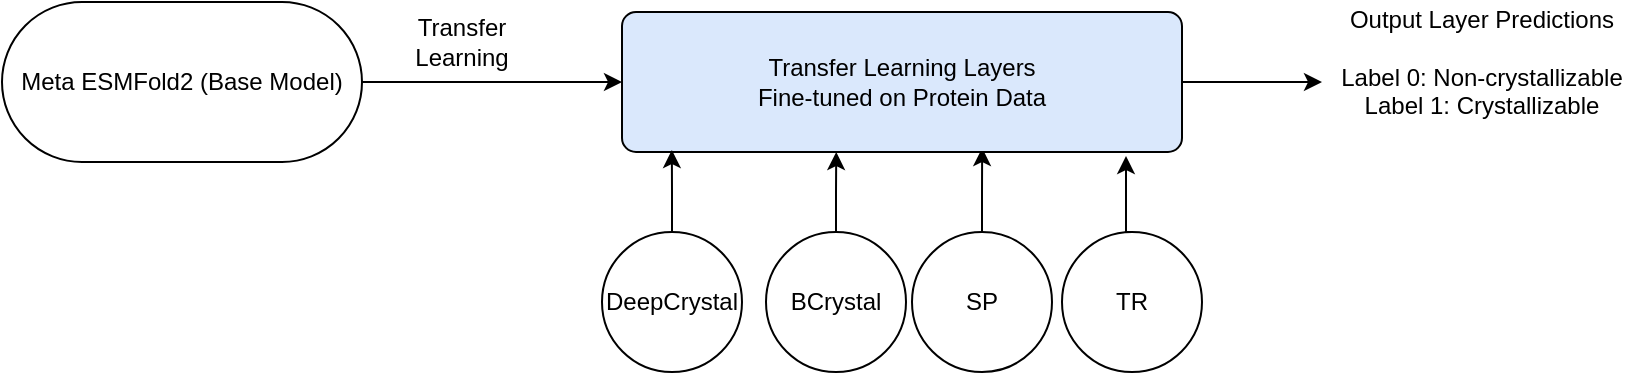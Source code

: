 <mxfile version="24.2.7" type="github">
  <diagram name="Page-1" id="rYPoHD8K6RKQqNjlHeFC">
    <mxGraphModel dx="954" dy="492" grid="1" gridSize="10" guides="1" tooltips="1" connect="1" arrows="1" fold="1" page="1" pageScale="1" pageWidth="823" pageHeight="365" math="0" shadow="0">
      <root>
        <mxCell id="0" />
        <mxCell id="1" parent="0" />
        <mxCell id="ocV6jF5MNBLFsmdlu40--25" style="edgeStyle=orthogonalEdgeStyle;rounded=0;orthogonalLoop=1;jettySize=auto;html=1;exitX=1;exitY=0.5;exitDx=0;exitDy=0;entryX=0;entryY=0.5;entryDx=0;entryDy=0;" edge="1" parent="1" source="ocV6jF5MNBLFsmdlu40--5" target="ocV6jF5MNBLFsmdlu40--20">
          <mxGeometry relative="1" as="geometry" />
        </mxCell>
        <mxCell id="ocV6jF5MNBLFsmdlu40--5" value="Meta ESMFold2 (Base Model)" style="rounded=1;whiteSpace=wrap;html=1;arcSize=50;" vertex="1" parent="1">
          <mxGeometry x="10" y="125" width="180" height="80" as="geometry" />
        </mxCell>
        <mxCell id="ocV6jF5MNBLFsmdlu40--9" value="Transfer Learning" style="text;html=1;align=center;verticalAlign=middle;whiteSpace=wrap;rounded=0;" vertex="1" parent="1">
          <mxGeometry x="210" y="130" width="60" height="30" as="geometry" />
        </mxCell>
        <mxCell id="ocV6jF5MNBLFsmdlu40--10" value="Output Layer Predictions&lt;br&gt;&lt;br&gt;&lt;div&gt;Label 0: Non-crystallizable&lt;br&gt;Label 1: Crystallizable&lt;/div&gt;" style="text;html=1;strokeColor=none;fillColor=none;spacingTop=-5;align=center;verticalAlign=top;whiteSpace=wrap;rounded=0;" vertex="1" parent="1">
          <mxGeometry x="670" y="125" width="160" height="80" as="geometry" />
        </mxCell>
        <mxCell id="ocV6jF5MNBLFsmdlu40--11" value="DeepCrystal" style="ellipse;whiteSpace=wrap;html=1;aspect=fixed;" vertex="1" parent="1">
          <mxGeometry x="310" y="240" width="70" height="70" as="geometry" />
        </mxCell>
        <mxCell id="ocV6jF5MNBLFsmdlu40--13" value="SP" style="ellipse;whiteSpace=wrap;html=1;aspect=fixed;" vertex="1" parent="1">
          <mxGeometry x="465" y="240" width="70" height="70" as="geometry" />
        </mxCell>
        <mxCell id="ocV6jF5MNBLFsmdlu40--14" value="TR" style="ellipse;whiteSpace=wrap;html=1;aspect=fixed;" vertex="1" parent="1">
          <mxGeometry x="540" y="240" width="70" height="70" as="geometry" />
        </mxCell>
        <mxCell id="ocV6jF5MNBLFsmdlu40--15" value="BCrystal" style="ellipse;whiteSpace=wrap;html=1;aspect=fixed;" vertex="1" parent="1">
          <mxGeometry x="392" y="240" width="70" height="70" as="geometry" />
        </mxCell>
        <mxCell id="ocV6jF5MNBLFsmdlu40--17" style="edgeStyle=orthogonalEdgeStyle;rounded=0;orthogonalLoop=1;jettySize=auto;html=1;exitX=0.5;exitY=0;exitDx=0;exitDy=0;entryX=0.313;entryY=1;entryDx=0;entryDy=0;entryPerimeter=0;" edge="1" parent="1" source="ocV6jF5MNBLFsmdlu40--15">
          <mxGeometry relative="1" as="geometry">
            <mxPoint x="427.12" y="200" as="targetPoint" />
          </mxGeometry>
        </mxCell>
        <mxCell id="ocV6jF5MNBLFsmdlu40--18" style="edgeStyle=orthogonalEdgeStyle;rounded=0;orthogonalLoop=1;jettySize=auto;html=1;exitX=0.5;exitY=0;exitDx=0;exitDy=0;entryX=0.617;entryY=0.975;entryDx=0;entryDy=0;entryPerimeter=0;" edge="1" parent="1" source="ocV6jF5MNBLFsmdlu40--13">
          <mxGeometry relative="1" as="geometry">
            <mxPoint x="500.08" y="198" as="targetPoint" />
          </mxGeometry>
        </mxCell>
        <mxCell id="ocV6jF5MNBLFsmdlu40--26" style="edgeStyle=orthogonalEdgeStyle;rounded=0;orthogonalLoop=1;jettySize=auto;html=1;exitX=1;exitY=0.5;exitDx=0;exitDy=0;" edge="1" parent="1" source="ocV6jF5MNBLFsmdlu40--20" target="ocV6jF5MNBLFsmdlu40--10">
          <mxGeometry relative="1" as="geometry" />
        </mxCell>
        <mxCell id="ocV6jF5MNBLFsmdlu40--20" value="Transfer Learning Layers&#xa;Fine-tuned on Protein Data" style="rounded=1;whiteSpace=wrap;html=1;arcSize=10;fillColor=#DAE8FC;" vertex="1" parent="1">
          <mxGeometry x="320" y="130" width="280" height="70" as="geometry" />
        </mxCell>
        <mxCell id="ocV6jF5MNBLFsmdlu40--23" style="edgeStyle=orthogonalEdgeStyle;rounded=0;orthogonalLoop=1;jettySize=auto;html=1;exitX=0.5;exitY=0;exitDx=0;exitDy=0;entryX=0.089;entryY=0.986;entryDx=0;entryDy=0;entryPerimeter=0;" edge="1" parent="1" source="ocV6jF5MNBLFsmdlu40--11" target="ocV6jF5MNBLFsmdlu40--20">
          <mxGeometry relative="1" as="geometry" />
        </mxCell>
        <mxCell id="ocV6jF5MNBLFsmdlu40--24" style="edgeStyle=orthogonalEdgeStyle;rounded=0;orthogonalLoop=1;jettySize=auto;html=1;exitX=0.5;exitY=0;exitDx=0;exitDy=0;entryX=0.9;entryY=1.029;entryDx=0;entryDy=0;entryPerimeter=0;" edge="1" parent="1" source="ocV6jF5MNBLFsmdlu40--14" target="ocV6jF5MNBLFsmdlu40--20">
          <mxGeometry relative="1" as="geometry" />
        </mxCell>
      </root>
    </mxGraphModel>
  </diagram>
</mxfile>
